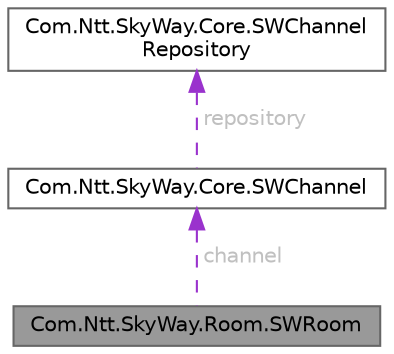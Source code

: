 digraph "Com.Ntt.SkyWay.Room.SWRoom"
{
 // LATEX_PDF_SIZE
  bgcolor="transparent";
  edge [fontname=Helvetica,fontsize=10,labelfontname=Helvetica,labelfontsize=10];
  node [fontname=Helvetica,fontsize=10,shape=box,height=0.2,width=0.4];
  Node1 [id="Node000001",label="Com.Ntt.SkyWay.Room.SWRoom",height=0.2,width=0.4,color="gray40", fillcolor="grey60", style="filled", fontcolor="black",tooltip="Roomの操作を行うクラス。"];
  Node2 -> Node1 [id="edge1_Node000001_Node000002",dir="back",color="darkorchid3",style="dashed",tooltip=" ",label=" channel",fontcolor="grey" ];
  Node2 [id="Node000002",label="Com.Ntt.SkyWay.Core.SWChannel",height=0.2,width=0.4,color="gray40", fillcolor="white", style="filled",tooltip=" "];
  Node3 -> Node2 [id="edge2_Node000002_Node000003",dir="back",color="darkorchid3",style="dashed",tooltip=" ",label=" repository",fontcolor="grey" ];
  Node3 [id="Node000003",label="Com.Ntt.SkyWay.Core.SWChannel\lRepository",height=0.2,width=0.4,color="gray40", fillcolor="white", style="filled",tooltip=" "];
}
